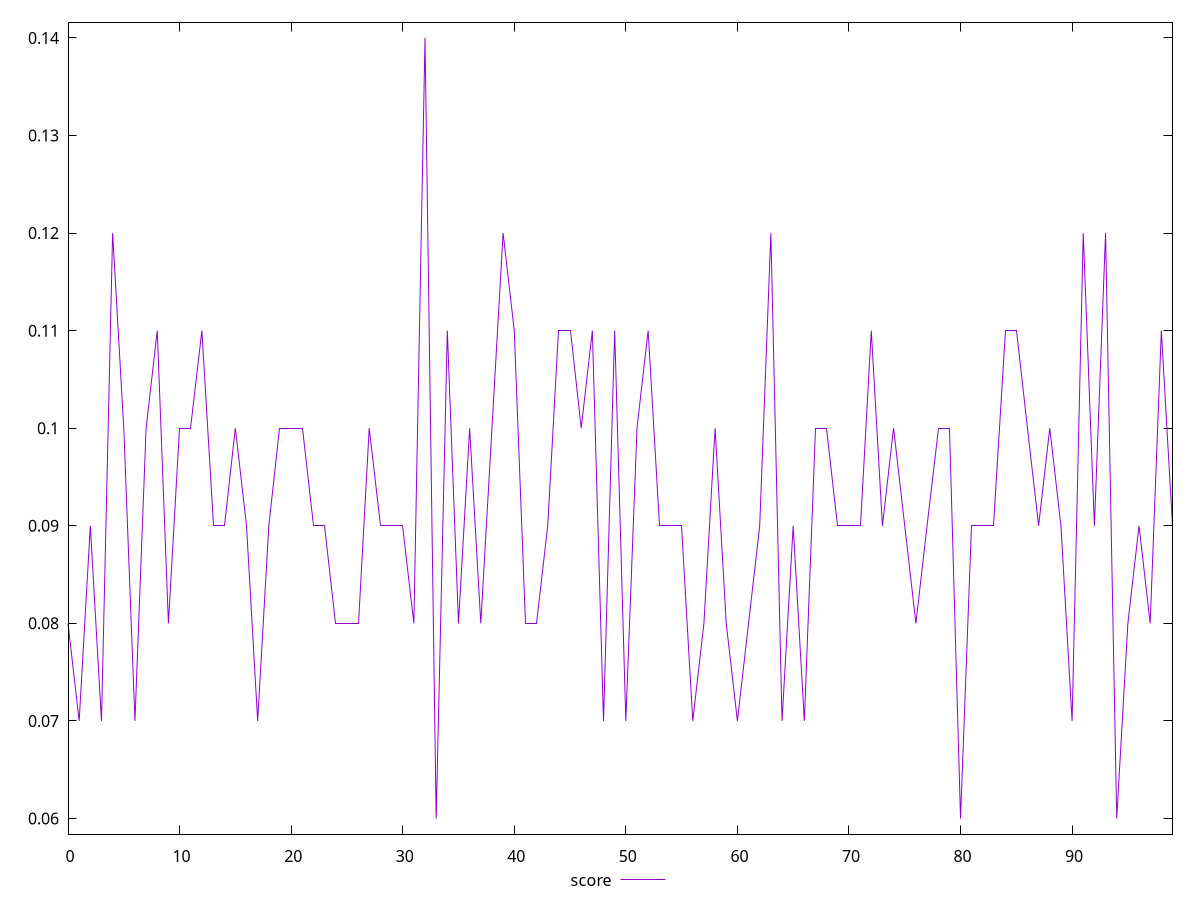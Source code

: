 reset

$score <<EOF
0 0.08
1 0.07
2 0.09
3 0.07
4 0.12
5 0.1
6 0.07
7 0.1
8 0.11
9 0.08
10 0.1
11 0.1
12 0.11
13 0.09
14 0.09
15 0.1
16 0.09
17 0.07
18 0.09
19 0.1
20 0.1
21 0.1
22 0.09
23 0.09
24 0.08
25 0.08
26 0.08
27 0.1
28 0.09
29 0.09
30 0.09
31 0.08
32 0.14
33 0.06
34 0.11
35 0.08
36 0.1
37 0.08
38 0.1
39 0.12
40 0.11
41 0.08
42 0.08
43 0.09
44 0.11
45 0.11
46 0.1
47 0.11
48 0.07
49 0.11
50 0.07
51 0.1
52 0.11
53 0.09
54 0.09
55 0.09
56 0.07
57 0.08
58 0.1
59 0.08
60 0.07
61 0.08
62 0.09
63 0.12
64 0.07
65 0.09
66 0.07
67 0.1
68 0.1
69 0.09
70 0.09
71 0.09
72 0.11
73 0.09
74 0.1
75 0.09
76 0.08
77 0.09
78 0.1
79 0.1
80 0.06
81 0.09
82 0.09
83 0.09
84 0.11
85 0.11
86 0.1
87 0.09
88 0.1
89 0.09
90 0.07
91 0.12
92 0.09
93 0.12
94 0.06
95 0.08
96 0.09
97 0.08
98 0.11
99 0.09
EOF

set key outside below
set xrange [0:99]
set yrange [0.0584:0.1416]
set trange [0.0584:0.1416]
set terminal svg size 640, 500 enhanced background rgb 'white'
set output "reports/report_00027_2021-02-24T12-40-31.850Z/interactive/samples/music/score/values.svg"

plot $score title "score" with line

reset
